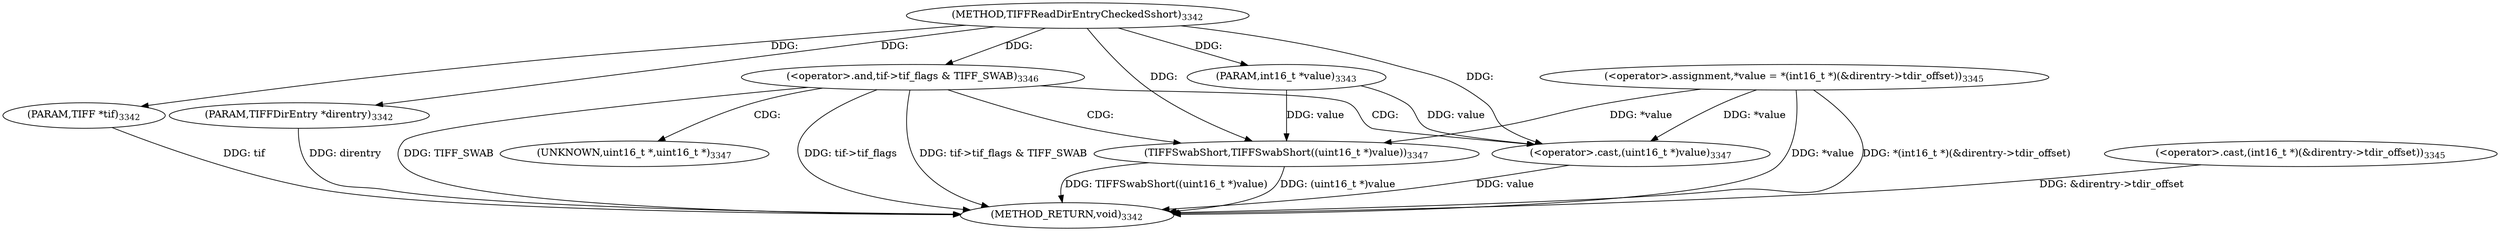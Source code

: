 digraph "TIFFReadDirEntryCheckedSshort" {  
"86680" [label = <(METHOD,TIFFReadDirEntryCheckedSshort)<SUB>3342</SUB>> ]
"86706" [label = <(METHOD_RETURN,void)<SUB>3342</SUB>> ]
"86681" [label = <(PARAM,TIFF *tif)<SUB>3342</SUB>> ]
"86682" [label = <(PARAM,TIFFDirEntry *direntry)<SUB>3342</SUB>> ]
"86683" [label = <(PARAM,int16_t *value)<SUB>3343</SUB>> ]
"86685" [label = <(&lt;operator&gt;.assignment,*value = *(int16_t *)(&amp;direntry-&gt;tdir_offset))<SUB>3345</SUB>> ]
"86696" [label = <(&lt;operator&gt;.and,tif-&gt;tif_flags &amp; TIFF_SWAB)<SUB>3346</SUB>> ]
"86702" [label = <(TIFFSwabShort,TIFFSwabShort((uint16_t *)value))<SUB>3347</SUB>> ]
"86689" [label = <(&lt;operator&gt;.cast,(int16_t *)(&amp;direntry-&gt;tdir_offset))<SUB>3345</SUB>> ]
"86703" [label = <(&lt;operator&gt;.cast,(uint16_t *)value)<SUB>3347</SUB>> ]
"86704" [label = <(UNKNOWN,uint16_t *,uint16_t *)<SUB>3347</SUB>> ]
  "86681" -> "86706"  [ label = "DDG: tif"] 
  "86682" -> "86706"  [ label = "DDG: direntry"] 
  "86685" -> "86706"  [ label = "DDG: *value"] 
  "86689" -> "86706"  [ label = "DDG: &amp;direntry-&gt;tdir_offset"] 
  "86685" -> "86706"  [ label = "DDG: *(int16_t *)(&amp;direntry-&gt;tdir_offset)"] 
  "86696" -> "86706"  [ label = "DDG: tif-&gt;tif_flags"] 
  "86696" -> "86706"  [ label = "DDG: tif-&gt;tif_flags &amp; TIFF_SWAB"] 
  "86703" -> "86706"  [ label = "DDG: value"] 
  "86702" -> "86706"  [ label = "DDG: (uint16_t *)value"] 
  "86702" -> "86706"  [ label = "DDG: TIFFSwabShort((uint16_t *)value)"] 
  "86696" -> "86706"  [ label = "DDG: TIFF_SWAB"] 
  "86680" -> "86681"  [ label = "DDG: "] 
  "86680" -> "86682"  [ label = "DDG: "] 
  "86680" -> "86683"  [ label = "DDG: "] 
  "86680" -> "86696"  [ label = "DDG: "] 
  "86685" -> "86702"  [ label = "DDG: *value"] 
  "86683" -> "86702"  [ label = "DDG: value"] 
  "86680" -> "86702"  [ label = "DDG: "] 
  "86685" -> "86703"  [ label = "DDG: *value"] 
  "86683" -> "86703"  [ label = "DDG: value"] 
  "86680" -> "86703"  [ label = "DDG: "] 
  "86696" -> "86702"  [ label = "CDG: "] 
  "86696" -> "86704"  [ label = "CDG: "] 
  "86696" -> "86703"  [ label = "CDG: "] 
}
